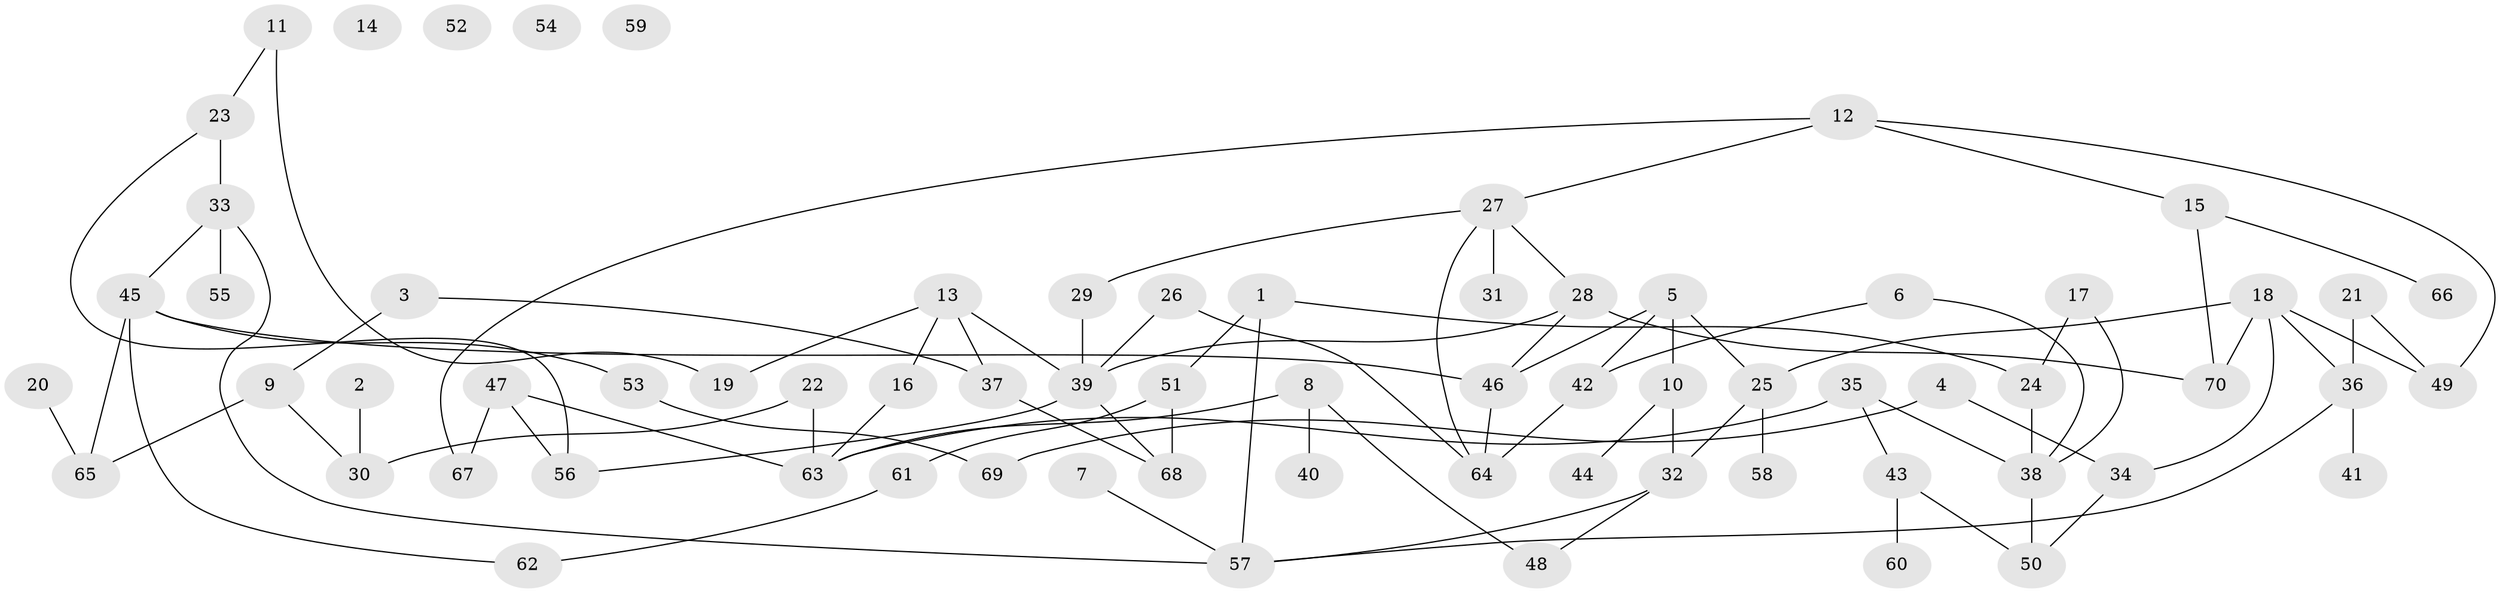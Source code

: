 // Generated by graph-tools (version 1.1) at 2025/00/03/09/25 03:00:49]
// undirected, 70 vertices, 92 edges
graph export_dot {
graph [start="1"]
  node [color=gray90,style=filled];
  1;
  2;
  3;
  4;
  5;
  6;
  7;
  8;
  9;
  10;
  11;
  12;
  13;
  14;
  15;
  16;
  17;
  18;
  19;
  20;
  21;
  22;
  23;
  24;
  25;
  26;
  27;
  28;
  29;
  30;
  31;
  32;
  33;
  34;
  35;
  36;
  37;
  38;
  39;
  40;
  41;
  42;
  43;
  44;
  45;
  46;
  47;
  48;
  49;
  50;
  51;
  52;
  53;
  54;
  55;
  56;
  57;
  58;
  59;
  60;
  61;
  62;
  63;
  64;
  65;
  66;
  67;
  68;
  69;
  70;
  1 -- 24;
  1 -- 51;
  1 -- 57;
  2 -- 30;
  3 -- 9;
  3 -- 37;
  4 -- 34;
  4 -- 69;
  5 -- 10;
  5 -- 25;
  5 -- 42;
  5 -- 46;
  6 -- 38;
  6 -- 42;
  7 -- 57;
  8 -- 40;
  8 -- 48;
  8 -- 63;
  9 -- 30;
  9 -- 65;
  10 -- 32;
  10 -- 44;
  11 -- 19;
  11 -- 23;
  12 -- 15;
  12 -- 27;
  12 -- 49;
  12 -- 67;
  13 -- 16;
  13 -- 19;
  13 -- 37;
  13 -- 39;
  15 -- 66;
  15 -- 70;
  16 -- 63;
  17 -- 24;
  17 -- 38;
  18 -- 25;
  18 -- 34;
  18 -- 36;
  18 -- 49;
  18 -- 70;
  20 -- 65;
  21 -- 36;
  21 -- 49;
  22 -- 30;
  22 -- 63;
  23 -- 33;
  23 -- 56;
  24 -- 38;
  25 -- 32;
  25 -- 58;
  26 -- 39;
  26 -- 64;
  27 -- 28;
  27 -- 29;
  27 -- 31;
  27 -- 64;
  28 -- 39;
  28 -- 46;
  28 -- 70;
  29 -- 39;
  32 -- 48;
  32 -- 57;
  33 -- 45;
  33 -- 55;
  33 -- 57;
  34 -- 50;
  35 -- 38;
  35 -- 43;
  35 -- 63;
  36 -- 41;
  36 -- 57;
  37 -- 68;
  38 -- 50;
  39 -- 56;
  39 -- 68;
  42 -- 64;
  43 -- 50;
  43 -- 60;
  45 -- 46;
  45 -- 53;
  45 -- 62;
  45 -- 65;
  46 -- 64;
  47 -- 56;
  47 -- 63;
  47 -- 67;
  51 -- 61;
  51 -- 68;
  53 -- 69;
  61 -- 62;
}
